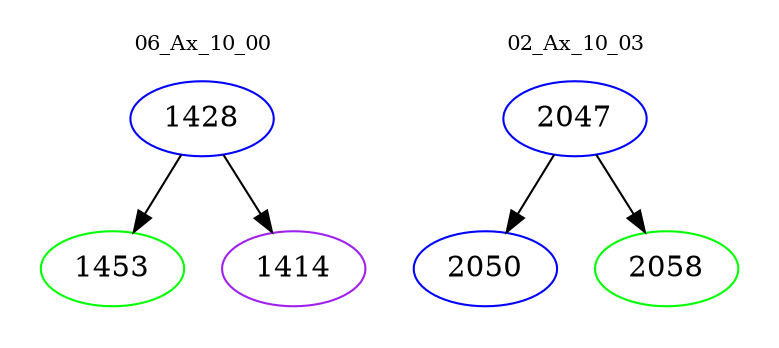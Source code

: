 digraph{
subgraph cluster_0 {
color = white
label = "06_Ax_10_00";
fontsize=10;
T0_1428 [label="1428", color="blue"]
T0_1428 -> T0_1453 [color="black"]
T0_1453 [label="1453", color="green"]
T0_1428 -> T0_1414 [color="black"]
T0_1414 [label="1414", color="purple"]
}
subgraph cluster_1 {
color = white
label = "02_Ax_10_03";
fontsize=10;
T1_2047 [label="2047", color="blue"]
T1_2047 -> T1_2050 [color="black"]
T1_2050 [label="2050", color="blue"]
T1_2047 -> T1_2058 [color="black"]
T1_2058 [label="2058", color="green"]
}
}
